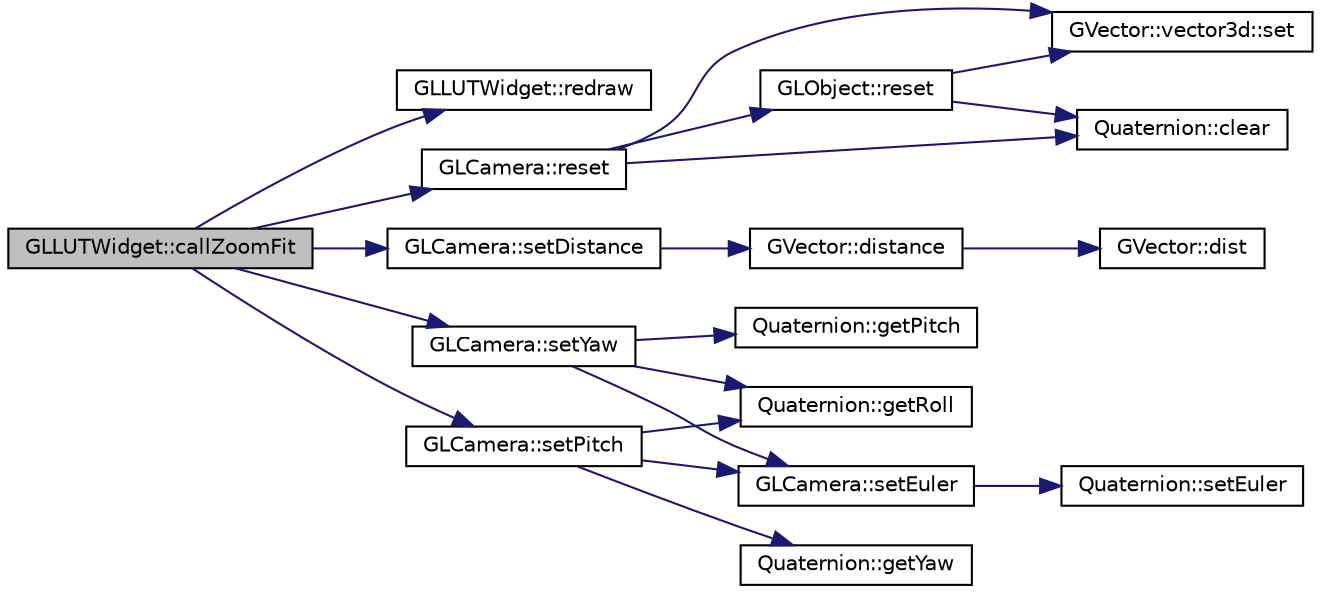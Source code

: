 digraph "GLLUTWidget::callZoomFit"
{
 // INTERACTIVE_SVG=YES
  edge [fontname="Helvetica",fontsize="10",labelfontname="Helvetica",labelfontsize="10"];
  node [fontname="Helvetica",fontsize="10",shape=record];
  rankdir="LR";
  Node1 [label="GLLUTWidget::callZoomFit",height=0.2,width=0.4,color="black", fillcolor="grey75", style="filled", fontcolor="black"];
  Node1 -> Node2 [color="midnightblue",fontsize="10",style="solid",fontname="Helvetica"];
  Node2 [label="GLLUTWidget::redraw",height=0.2,width=0.4,color="black", fillcolor="white", style="filled",URL="$db/dc5/class_g_l_l_u_t_widget.html#ac13c87adcd27fef6fc038a026f9e6a9b"];
  Node1 -> Node3 [color="midnightblue",fontsize="10",style="solid",fontname="Helvetica"];
  Node3 [label="GLCamera::reset",height=0.2,width=0.4,color="black", fillcolor="white", style="filled",URL="$da/d43/class_g_l_camera.html#a2c5e42bda3b533852a83fd62608ae3db"];
  Node3 -> Node4 [color="midnightblue",fontsize="10",style="solid",fontname="Helvetica"];
  Node4 [label="Quaternion::clear",height=0.2,width=0.4,color="black", fillcolor="white", style="filled",URL="$dc/de3/class_quaternion.html#ac0558719507e3853c25ca2dc4156bad1"];
  Node3 -> Node5 [color="midnightblue",fontsize="10",style="solid",fontname="Helvetica"];
  Node5 [label="GLObject::reset",height=0.2,width=0.4,color="black", fillcolor="white", style="filled",URL="$d8/db9/class_g_l_object.html#a1ec1a8feaf4f1d8df766e50127cfbfe5"];
  Node5 -> Node6 [color="midnightblue",fontsize="10",style="solid",fontname="Helvetica"];
  Node6 [label="GVector::vector3d::set",height=0.2,width=0.4,color="black", fillcolor="white", style="filled",URL="$d7/db8/class_g_vector_1_1vector3d.html#ab31249b6e6bba84d5dbcc27452944955"];
  Node5 -> Node4 [color="midnightblue",fontsize="10",style="solid",fontname="Helvetica"];
  Node3 -> Node6 [color="midnightblue",fontsize="10",style="solid",fontname="Helvetica"];
  Node1 -> Node7 [color="midnightblue",fontsize="10",style="solid",fontname="Helvetica"];
  Node7 [label="GLCamera::setDistance",height=0.2,width=0.4,color="black", fillcolor="white", style="filled",URL="$da/d43/class_g_l_camera.html#a5e5fef419320e3b30dcfec46cccb27bf"];
  Node7 -> Node8 [color="midnightblue",fontsize="10",style="solid",fontname="Helvetica"];
  Node8 [label="GVector::distance",height=0.2,width=0.4,color="black", fillcolor="white", style="filled",URL="$d5/da9/namespace_g_vector.html#af5b98c588be57ac262e4d3b021f01bc3"];
  Node8 -> Node9 [color="midnightblue",fontsize="10",style="solid",fontname="Helvetica"];
  Node9 [label="GVector::dist",height=0.2,width=0.4,color="black", fillcolor="white", style="filled",URL="$d5/da9/namespace_g_vector.html#ab4c4f9f2d8f1f0fc9e71585f43c9df8f"];
  Node1 -> Node10 [color="midnightblue",fontsize="10",style="solid",fontname="Helvetica"];
  Node10 [label="GLCamera::setPitch",height=0.2,width=0.4,color="black", fillcolor="white", style="filled",URL="$da/d43/class_g_l_camera.html#aac5379d09fa741415a7f648ca1376aa6"];
  Node10 -> Node11 [color="midnightblue",fontsize="10",style="solid",fontname="Helvetica"];
  Node11 [label="Quaternion::getRoll",height=0.2,width=0.4,color="black", fillcolor="white", style="filled",URL="$dc/de3/class_quaternion.html#a734051f0af2830e950099169a117f63f"];
  Node10 -> Node12 [color="midnightblue",fontsize="10",style="solid",fontname="Helvetica"];
  Node12 [label="Quaternion::getYaw",height=0.2,width=0.4,color="black", fillcolor="white", style="filled",URL="$dc/de3/class_quaternion.html#a4fc2f078f4b34d355bb9f06665e7b1cb"];
  Node10 -> Node13 [color="midnightblue",fontsize="10",style="solid",fontname="Helvetica"];
  Node13 [label="GLCamera::setEuler",height=0.2,width=0.4,color="black", fillcolor="white", style="filled",URL="$da/d43/class_g_l_camera.html#ac4126632f52eeaa7d3df8f69d4f2daf7"];
  Node13 -> Node14 [color="midnightblue",fontsize="10",style="solid",fontname="Helvetica"];
  Node14 [label="Quaternion::setEuler",height=0.2,width=0.4,color="black", fillcolor="white", style="filled",URL="$dc/de3/class_quaternion.html#a4d02d6e6497a0d8c8c72c8733c52ed33"];
  Node1 -> Node15 [color="midnightblue",fontsize="10",style="solid",fontname="Helvetica"];
  Node15 [label="GLCamera::setYaw",height=0.2,width=0.4,color="black", fillcolor="white", style="filled",URL="$da/d43/class_g_l_camera.html#ad95044de6b2eae28dd2bdcc223f38219"];
  Node15 -> Node16 [color="midnightblue",fontsize="10",style="solid",fontname="Helvetica"];
  Node16 [label="Quaternion::getPitch",height=0.2,width=0.4,color="black", fillcolor="white", style="filled",URL="$dc/de3/class_quaternion.html#a1cb9a10643c8b4af400a063d0eba3136"];
  Node15 -> Node11 [color="midnightblue",fontsize="10",style="solid",fontname="Helvetica"];
  Node15 -> Node13 [color="midnightblue",fontsize="10",style="solid",fontname="Helvetica"];
}
